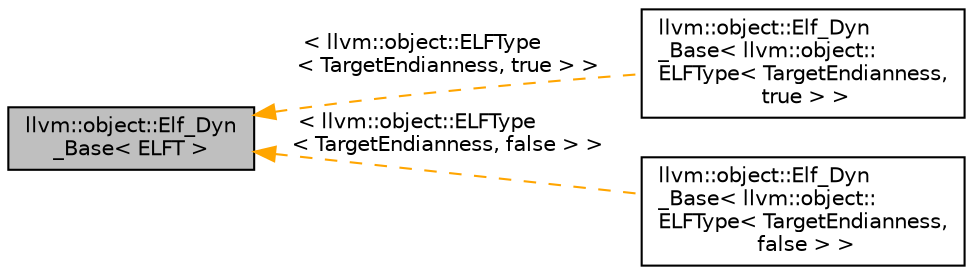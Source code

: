 digraph "llvm::object::Elf_Dyn_Base&lt; ELFT &gt;"
{
 // LATEX_PDF_SIZE
  bgcolor="transparent";
  edge [fontname="Helvetica",fontsize="10",labelfontname="Helvetica",labelfontsize="10"];
  node [fontname="Helvetica",fontsize="10",shape=record];
  rankdir="LR";
  Node1 [label="llvm::object::Elf_Dyn\l_Base\< ELFT \>",height=0.2,width=0.4,color="black", fillcolor="grey75", style="filled", fontcolor="black",tooltip="Elf_Dyn_Base: This structure matches the form of entries in the dynamic table section (...."];
  Node1 -> Node2 [dir="back",color="orange",fontsize="10",style="dashed",label=" \< llvm::object::ELFType\l\< TargetEndianness, true \> \>" ,fontname="Helvetica"];
  Node2 [label="llvm::object::Elf_Dyn\l_Base\< llvm::object::\lELFType\< TargetEndianness,\l true \> \>",height=0.2,width=0.4,color="black",URL="$structllvm_1_1object_1_1Elf__Dyn__Base.html",tooltip=" "];
  Node1 -> Node3 [dir="back",color="orange",fontsize="10",style="dashed",label=" \< llvm::object::ELFType\l\< TargetEndianness, false \> \>" ,fontname="Helvetica"];
  Node3 [label="llvm::object::Elf_Dyn\l_Base\< llvm::object::\lELFType\< TargetEndianness,\l false \> \>",height=0.2,width=0.4,color="black",URL="$structllvm_1_1object_1_1Elf__Dyn__Base.html",tooltip=" "];
}
